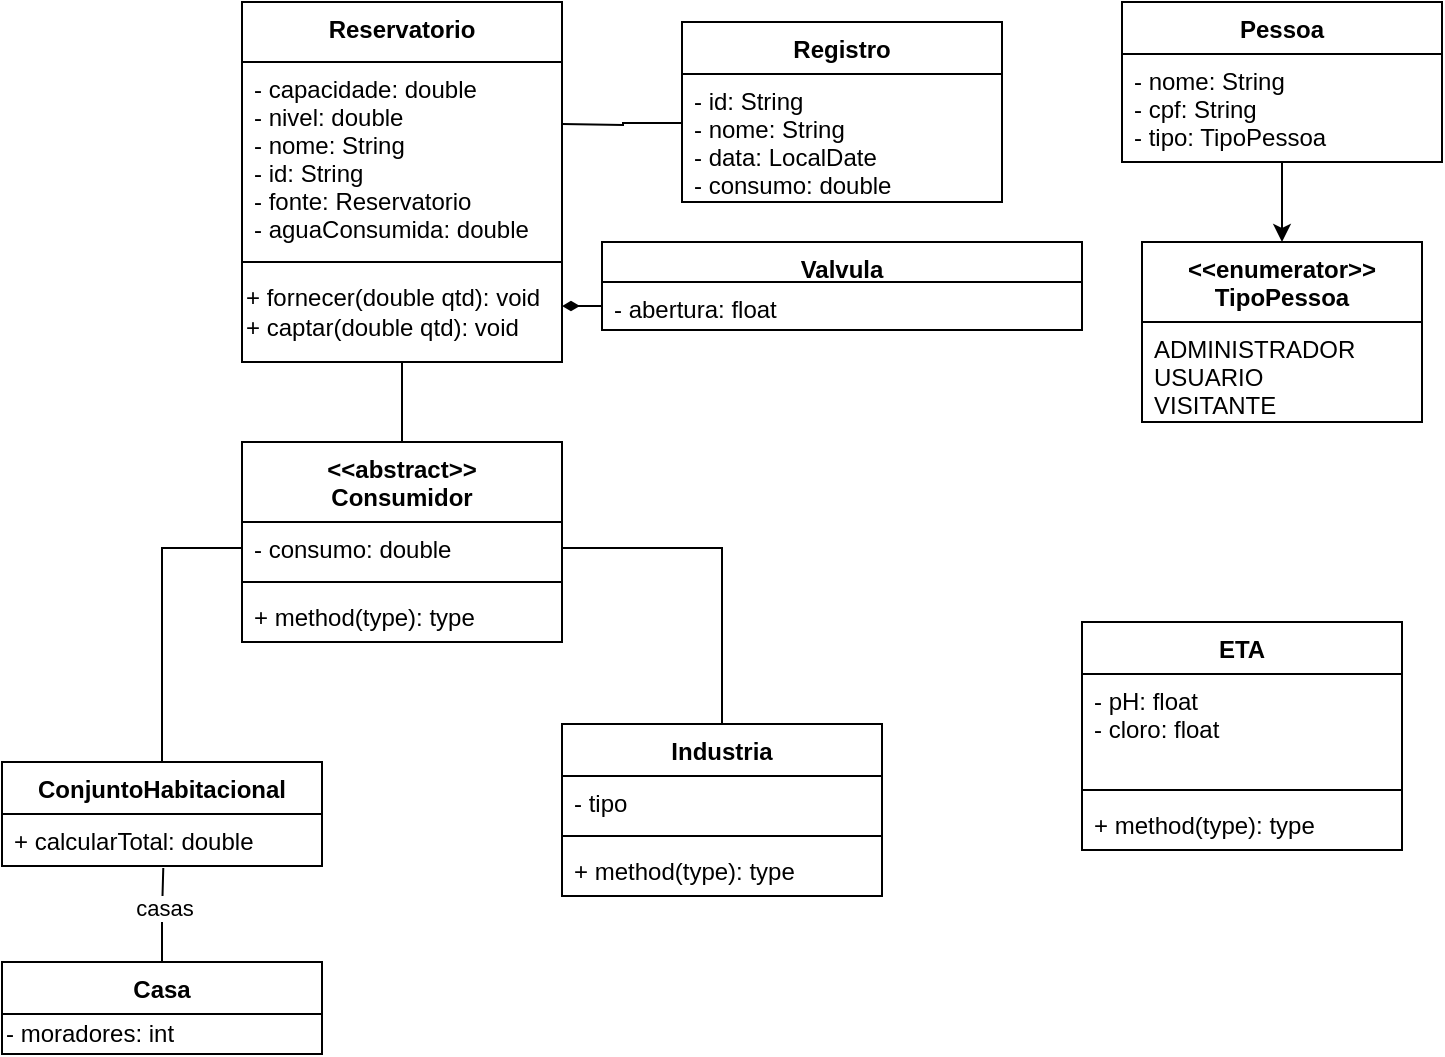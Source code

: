 <mxfile version="14.7.6" type="github">
  <diagram id="-gsOCJniIIdcKkO32to5" name="Page-1">
    <mxGraphModel dx="973" dy="932" grid="1" gridSize="10" guides="1" tooltips="1" connect="1" arrows="1" fold="1" page="0" pageScale="1" pageWidth="200" pageHeight="100" background="none" math="0" shadow="0">
      <root>
        <mxCell id="0" />
        <mxCell id="1" parent="0" />
        <mxCell id="1kvHpATCS6qgAt59xDc4-17" style="edgeStyle=orthogonalEdgeStyle;rounded=0;orthogonalLoop=1;jettySize=auto;html=1;endArrow=none;endFill=0;entryX=0.001;entryY=0.383;entryDx=0;entryDy=0;entryPerimeter=0;" parent="1" edge="1" target="gzQUT5za1X285XwGKoim-7">
          <mxGeometry relative="1" as="geometry">
            <mxPoint x="454" y="-321" as="targetPoint" />
            <mxPoint x="340" y="-219" as="sourcePoint" />
          </mxGeometry>
        </mxCell>
        <mxCell id="XEYvs15T29jDYPcG7W7k-1" value="Reservatorio" style="swimlane;fontStyle=1;align=center;verticalAlign=top;childLayout=stackLayout;horizontal=1;startSize=30;horizontalStack=0;resizeParent=1;resizeParentMax=0;resizeLast=0;collapsible=1;marginBottom=0;" parent="1" vertex="1">
          <mxGeometry x="180.0" y="-280" width="160" height="180" as="geometry">
            <mxRectangle x="475" y="232" width="110" height="26" as="alternateBounds" />
          </mxGeometry>
        </mxCell>
        <mxCell id="XEYvs15T29jDYPcG7W7k-2" value="- capacidade: double&#xa;- nivel: double&#xa;- nome: String&#xa;- id: String&#xa;- fonte: Reservatorio&#xa;- aguaConsumida: double" style="text;strokeColor=none;fillColor=none;align=left;verticalAlign=top;spacingLeft=4;spacingRight=4;overflow=hidden;rotatable=0;points=[[0,0.5],[1,0.5]];portConstraint=eastwest;" parent="XEYvs15T29jDYPcG7W7k-1" vertex="1">
          <mxGeometry y="30" width="160" height="100" as="geometry" />
        </mxCell>
        <mxCell id="gzQUT5za1X285XwGKoim-1" value="+ fornecer(double qtd): void&lt;br&gt;+ captar(double qtd): void" style="html=1;align=left;" parent="XEYvs15T29jDYPcG7W7k-1" vertex="1">
          <mxGeometry y="130" width="160" height="50" as="geometry" />
        </mxCell>
        <mxCell id="XEYvs15T29jDYPcG7W7k-8" value="Valvula" style="swimlane;fontStyle=1;align=center;verticalAlign=top;childLayout=stackLayout;horizontal=1;startSize=20;horizontalStack=0;resizeParent=1;resizeParentMax=0;resizeLast=0;collapsible=1;marginBottom=0;" parent="1" vertex="1">
          <mxGeometry x="360" y="-160" width="240" height="44" as="geometry" />
        </mxCell>
        <mxCell id="XEYvs15T29jDYPcG7W7k-9" value="- abertura: float" style="text;strokeColor=none;fillColor=none;align=left;verticalAlign=top;spacingLeft=4;spacingRight=4;overflow=hidden;rotatable=0;points=[[0,0.5],[1,0.5]];portConstraint=eastwest;" parent="XEYvs15T29jDYPcG7W7k-8" vertex="1">
          <mxGeometry y="20" width="240" height="24" as="geometry" />
        </mxCell>
        <mxCell id="gzQUT5za1X285XwGKoim-6" value="Registro" style="swimlane;fontStyle=1;align=center;verticalAlign=top;childLayout=stackLayout;horizontal=1;startSize=26;horizontalStack=0;resizeParent=1;resizeParentMax=0;resizeLast=0;collapsible=1;marginBottom=0;" parent="1" vertex="1">
          <mxGeometry x="400" y="-270" width="160" height="90" as="geometry" />
        </mxCell>
        <mxCell id="gzQUT5za1X285XwGKoim-7" value="- id: String&#xa;- nome: String&#xa;- data: LocalDate&#xa;- consumo: double" style="text;strokeColor=none;fillColor=none;align=left;verticalAlign=top;spacingLeft=4;spacingRight=4;overflow=hidden;rotatable=0;points=[[0,0.5],[1,0.5]];portConstraint=eastwest;" parent="gzQUT5za1X285XwGKoim-6" vertex="1">
          <mxGeometry y="26" width="160" height="64" as="geometry" />
        </mxCell>
        <mxCell id="1kvHpATCS6qgAt59xDc4-10" style="edgeStyle=orthogonalEdgeStyle;rounded=0;orthogonalLoop=1;jettySize=auto;html=1;exitX=0.5;exitY=1;exitDx=0;exitDy=0;entryX=0.5;entryY=0;entryDx=0;entryDy=0;" parent="1" source="ZGSeOnVhYkG-6NrmND0K-6" target="1kvHpATCS6qgAt59xDc4-5" edge="1">
          <mxGeometry relative="1" as="geometry" />
        </mxCell>
        <mxCell id="ZGSeOnVhYkG-6NrmND0K-6" value="Pessoa" style="swimlane;fontStyle=1;align=center;verticalAlign=top;childLayout=stackLayout;horizontal=1;startSize=26;horizontalStack=0;resizeParent=1;resizeParentMax=0;resizeLast=0;collapsible=1;marginBottom=0;" parent="1" vertex="1">
          <mxGeometry x="620" y="-280" width="160" height="80" as="geometry" />
        </mxCell>
        <mxCell id="ZGSeOnVhYkG-6NrmND0K-7" value="- nome: String&#xa;- cpf: String&#xa;- tipo: TipoPessoa" style="text;strokeColor=none;fillColor=none;align=left;verticalAlign=top;spacingLeft=4;spacingRight=4;overflow=hidden;rotatable=0;points=[[0,0.5],[1,0.5]];portConstraint=eastwest;" parent="ZGSeOnVhYkG-6NrmND0K-6" vertex="1">
          <mxGeometry y="26" width="160" height="54" as="geometry" />
        </mxCell>
        <mxCell id="1kvHpATCS6qgAt59xDc4-5" value="&lt;&lt;enumerator&gt;&gt;&#xa;TipoPessoa" style="swimlane;fontStyle=1;childLayout=stackLayout;horizontal=1;startSize=40;fillColor=none;horizontalStack=0;resizeParent=1;resizeParentMax=0;resizeLast=0;collapsible=1;marginBottom=0;" parent="1" vertex="1">
          <mxGeometry x="630" y="-160" width="140" height="90" as="geometry" />
        </mxCell>
        <mxCell id="1kvHpATCS6qgAt59xDc4-6" value="ADMINISTRADOR&#xa;USUARIO&#xa;VISITANTE" style="text;strokeColor=none;fillColor=none;align=left;verticalAlign=top;spacingLeft=4;spacingRight=4;overflow=hidden;rotatable=0;points=[[0,0.5],[1,0.5]];portConstraint=eastwest;" parent="1kvHpATCS6qgAt59xDc4-5" vertex="1">
          <mxGeometry y="40" width="140" height="50" as="geometry" />
        </mxCell>
        <mxCell id="1kvHpATCS6qgAt59xDc4-27" style="edgeStyle=orthogonalEdgeStyle;rounded=0;orthogonalLoop=1;jettySize=auto;html=1;endArrow=diamondThin;endFill=1;" parent="1" source="XEYvs15T29jDYPcG7W7k-9" edge="1">
          <mxGeometry relative="1" as="geometry">
            <mxPoint x="340" y="-128" as="targetPoint" />
          </mxGeometry>
        </mxCell>
        <mxCell id="hzPV0hBUGI2c6wMFQSFD-21" style="edgeStyle=orthogonalEdgeStyle;rounded=0;orthogonalLoop=1;jettySize=auto;html=1;exitX=0.5;exitY=0;exitDx=0;exitDy=0;entryX=0.5;entryY=1;entryDx=0;entryDy=0;endArrow=none;endFill=0;" edge="1" parent="1" source="hzPV0hBUGI2c6wMFQSFD-1" target="XEYvs15T29jDYPcG7W7k-1">
          <mxGeometry relative="1" as="geometry" />
        </mxCell>
        <mxCell id="hzPV0hBUGI2c6wMFQSFD-1" value="&lt;&lt;abstract&gt;&gt;&#xa;Consumidor" style="swimlane;fontStyle=1;align=center;verticalAlign=top;childLayout=stackLayout;horizontal=1;startSize=40;horizontalStack=0;resizeParent=1;resizeParentMax=0;resizeLast=0;collapsible=1;marginBottom=0;" vertex="1" parent="1">
          <mxGeometry x="180" y="-60" width="160" height="100" as="geometry" />
        </mxCell>
        <mxCell id="hzPV0hBUGI2c6wMFQSFD-2" value="- consumo: double" style="text;strokeColor=none;fillColor=none;align=left;verticalAlign=top;spacingLeft=4;spacingRight=4;overflow=hidden;rotatable=0;points=[[0,0.5],[1,0.5]];portConstraint=eastwest;" vertex="1" parent="hzPV0hBUGI2c6wMFQSFD-1">
          <mxGeometry y="40" width="160" height="26" as="geometry" />
        </mxCell>
        <mxCell id="hzPV0hBUGI2c6wMFQSFD-3" value="" style="line;strokeWidth=1;fillColor=none;align=left;verticalAlign=middle;spacingTop=-1;spacingLeft=3;spacingRight=3;rotatable=0;labelPosition=right;points=[];portConstraint=eastwest;" vertex="1" parent="hzPV0hBUGI2c6wMFQSFD-1">
          <mxGeometry y="66" width="160" height="8" as="geometry" />
        </mxCell>
        <mxCell id="hzPV0hBUGI2c6wMFQSFD-4" value="+ method(type): type" style="text;strokeColor=none;fillColor=none;align=left;verticalAlign=top;spacingLeft=4;spacingRight=4;overflow=hidden;rotatable=0;points=[[0,0.5],[1,0.5]];portConstraint=eastwest;" vertex="1" parent="hzPV0hBUGI2c6wMFQSFD-1">
          <mxGeometry y="74" width="160" height="26" as="geometry" />
        </mxCell>
        <mxCell id="hzPV0hBUGI2c6wMFQSFD-14" style="edgeStyle=orthogonalEdgeStyle;rounded=0;orthogonalLoop=1;jettySize=auto;html=1;exitX=0.5;exitY=0;exitDx=0;exitDy=0;entryX=0;entryY=0.5;entryDx=0;entryDy=0;endArrow=none;endFill=0;" edge="1" parent="1" source="hzPV0hBUGI2c6wMFQSFD-5" target="hzPV0hBUGI2c6wMFQSFD-2">
          <mxGeometry relative="1" as="geometry" />
        </mxCell>
        <mxCell id="hzPV0hBUGI2c6wMFQSFD-5" value="ConjuntoHabitacional" style="swimlane;fontStyle=1;align=center;verticalAlign=top;childLayout=stackLayout;horizontal=1;startSize=26;horizontalStack=0;resizeParent=1;resizeParentMax=0;resizeLast=0;collapsible=1;marginBottom=0;" vertex="1" parent="1">
          <mxGeometry x="60" y="100" width="160" height="52" as="geometry" />
        </mxCell>
        <mxCell id="hzPV0hBUGI2c6wMFQSFD-8" value="+ calcularTotal: double" style="text;strokeColor=none;fillColor=none;align=left;verticalAlign=top;spacingLeft=4;spacingRight=4;overflow=hidden;rotatable=0;points=[[0,0.5],[1,0.5]];portConstraint=eastwest;" vertex="1" parent="hzPV0hBUGI2c6wMFQSFD-5">
          <mxGeometry y="26" width="160" height="26" as="geometry" />
        </mxCell>
        <mxCell id="hzPV0hBUGI2c6wMFQSFD-13" style="edgeStyle=orthogonalEdgeStyle;rounded=0;orthogonalLoop=1;jettySize=auto;html=1;endArrow=none;endFill=0;entryX=0.504;entryY=1.038;entryDx=0;entryDy=0;entryPerimeter=0;" edge="1" parent="1" source="hzPV0hBUGI2c6wMFQSFD-9" target="hzPV0hBUGI2c6wMFQSFD-8">
          <mxGeometry relative="1" as="geometry">
            <mxPoint x="130" y="160" as="targetPoint" />
          </mxGeometry>
        </mxCell>
        <mxCell id="hzPV0hBUGI2c6wMFQSFD-15" value="casas" style="edgeLabel;html=1;align=center;verticalAlign=middle;resizable=0;points=[];" vertex="1" connectable="0" parent="hzPV0hBUGI2c6wMFQSFD-13">
          <mxGeometry x="0.176" relative="1" as="geometry">
            <mxPoint as="offset" />
          </mxGeometry>
        </mxCell>
        <mxCell id="hzPV0hBUGI2c6wMFQSFD-9" value="Casa" style="swimlane;fontStyle=1;align=center;verticalAlign=top;childLayout=stackLayout;horizontal=1;startSize=26;horizontalStack=0;resizeParent=1;resizeParentMax=0;resizeLast=0;collapsible=1;marginBottom=0;" vertex="1" parent="1">
          <mxGeometry x="60" y="200" width="160" height="46" as="geometry" />
        </mxCell>
        <mxCell id="hzPV0hBUGI2c6wMFQSFD-26" value="- moradores: int" style="text;html=1;align=left;verticalAlign=middle;resizable=0;points=[];autosize=1;strokeColor=none;" vertex="1" parent="hzPV0hBUGI2c6wMFQSFD-9">
          <mxGeometry y="26" width="160" height="20" as="geometry" />
        </mxCell>
        <mxCell id="hzPV0hBUGI2c6wMFQSFD-20" style="edgeStyle=orthogonalEdgeStyle;rounded=0;orthogonalLoop=1;jettySize=auto;html=1;entryX=1;entryY=0.5;entryDx=0;entryDy=0;endArrow=none;endFill=0;" edge="1" parent="1" source="hzPV0hBUGI2c6wMFQSFD-16" target="hzPV0hBUGI2c6wMFQSFD-2">
          <mxGeometry relative="1" as="geometry" />
        </mxCell>
        <mxCell id="hzPV0hBUGI2c6wMFQSFD-16" value="Industria" style="swimlane;fontStyle=1;align=center;verticalAlign=top;childLayout=stackLayout;horizontal=1;startSize=26;horizontalStack=0;resizeParent=1;resizeParentMax=0;resizeLast=0;collapsible=1;marginBottom=0;" vertex="1" parent="1">
          <mxGeometry x="340" y="81" width="160" height="86" as="geometry" />
        </mxCell>
        <mxCell id="hzPV0hBUGI2c6wMFQSFD-17" value="- tipo" style="text;strokeColor=none;fillColor=none;align=left;verticalAlign=top;spacingLeft=4;spacingRight=4;overflow=hidden;rotatable=0;points=[[0,0.5],[1,0.5]];portConstraint=eastwest;" vertex="1" parent="hzPV0hBUGI2c6wMFQSFD-16">
          <mxGeometry y="26" width="160" height="26" as="geometry" />
        </mxCell>
        <mxCell id="hzPV0hBUGI2c6wMFQSFD-18" value="" style="line;strokeWidth=1;fillColor=none;align=left;verticalAlign=middle;spacingTop=-1;spacingLeft=3;spacingRight=3;rotatable=0;labelPosition=right;points=[];portConstraint=eastwest;" vertex="1" parent="hzPV0hBUGI2c6wMFQSFD-16">
          <mxGeometry y="52" width="160" height="8" as="geometry" />
        </mxCell>
        <mxCell id="hzPV0hBUGI2c6wMFQSFD-19" value="+ method(type): type" style="text;strokeColor=none;fillColor=none;align=left;verticalAlign=top;spacingLeft=4;spacingRight=4;overflow=hidden;rotatable=0;points=[[0,0.5],[1,0.5]];portConstraint=eastwest;" vertex="1" parent="hzPV0hBUGI2c6wMFQSFD-16">
          <mxGeometry y="60" width="160" height="26" as="geometry" />
        </mxCell>
        <mxCell id="hzPV0hBUGI2c6wMFQSFD-22" value="ETA" style="swimlane;fontStyle=1;align=center;verticalAlign=top;childLayout=stackLayout;horizontal=1;startSize=26;horizontalStack=0;resizeParent=1;resizeParentMax=0;resizeLast=0;collapsible=1;marginBottom=0;" vertex="1" parent="1">
          <mxGeometry x="600" y="30" width="160" height="114" as="geometry" />
        </mxCell>
        <mxCell id="hzPV0hBUGI2c6wMFQSFD-23" value="- pH: float&#xa;- cloro: float" style="text;strokeColor=none;fillColor=none;align=left;verticalAlign=top;spacingLeft=4;spacingRight=4;overflow=hidden;rotatable=0;points=[[0,0.5],[1,0.5]];portConstraint=eastwest;" vertex="1" parent="hzPV0hBUGI2c6wMFQSFD-22">
          <mxGeometry y="26" width="160" height="54" as="geometry" />
        </mxCell>
        <mxCell id="hzPV0hBUGI2c6wMFQSFD-24" value="" style="line;strokeWidth=1;fillColor=none;align=left;verticalAlign=middle;spacingTop=-1;spacingLeft=3;spacingRight=3;rotatable=0;labelPosition=right;points=[];portConstraint=eastwest;" vertex="1" parent="hzPV0hBUGI2c6wMFQSFD-22">
          <mxGeometry y="80" width="160" height="8" as="geometry" />
        </mxCell>
        <mxCell id="hzPV0hBUGI2c6wMFQSFD-25" value="+ method(type): type" style="text;strokeColor=none;fillColor=none;align=left;verticalAlign=top;spacingLeft=4;spacingRight=4;overflow=hidden;rotatable=0;points=[[0,0.5],[1,0.5]];portConstraint=eastwest;" vertex="1" parent="hzPV0hBUGI2c6wMFQSFD-22">
          <mxGeometry y="88" width="160" height="26" as="geometry" />
        </mxCell>
      </root>
    </mxGraphModel>
  </diagram>
</mxfile>
